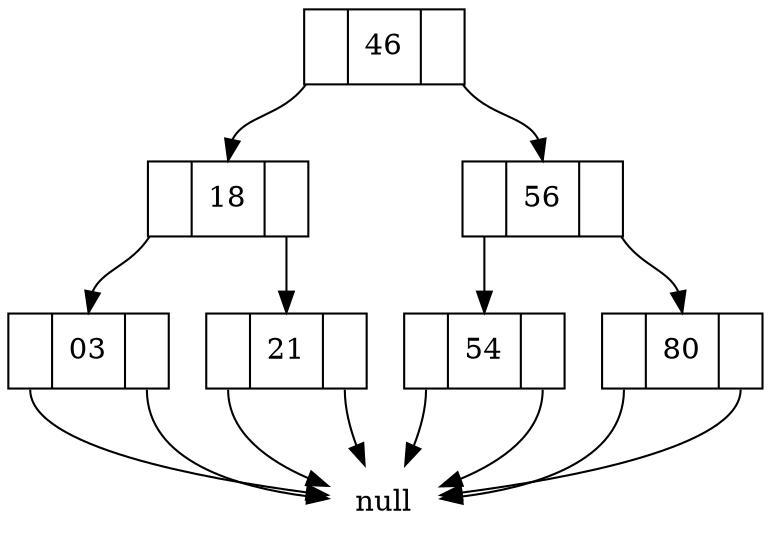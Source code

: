 // Marcos Lopez
// GraphViz Binary Search Tree
// Assignment 4

// This file uses the DOT language to display a 7 node Binary Search Tree 
// The numbers used are, 3, 18, 21, 48, 54, 56, and 80

digraph linkedlist {
        // [03 18 21 46 54 56 80] <-- Ordered numbers
        node [shape=record,tailclip=false];
        A [label=" <left> | <data> 03 | <right> "]
        B [label=" <left> | <data> 18 | <right> "]
        C [label=" <left> | <data> 21 | <right> "]
        D [label=" <left> | <data> 46 | <right> "]
        E [label=" <left> | <data> 54 | <right> "]
        F [label=" <left> | <data> 56 | <right> "]
        G [label=" <left> | <data> 80 | <right> "]
        null [color=white]

        D:left:c -> B:data;
        D:right:c -> F:data;

        B:left:c -> A:data;
        B:right:c -> C:data;
        
        F:left:c -> E:data;
        F:right:c -> G:data;
        
        A:left  -> null;
        A:right -> null;
        
        C:left  -> null;
        C:right -> null;
        
        E:left  -> null;
        E:right -> null;
        
        G:left  -> null;
        G:right -> null;
}
